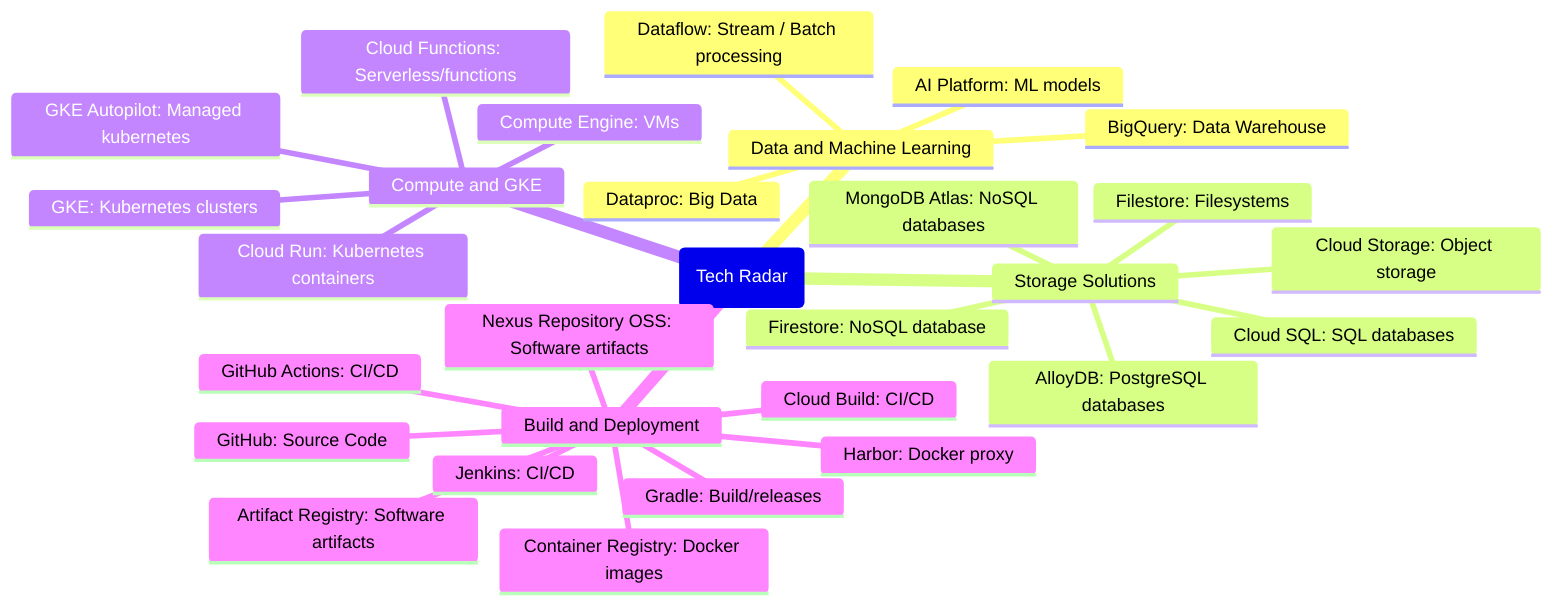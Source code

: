 mindmap
root(Tech Radar)
  Data and Machine Learning
  ::icon(fa-solid fa-chart-pie)
    BigQuery: Data Warehouse
    AI Platform: ML models
    Dataflow: Stream / Batch processing
    Dataproc: Big Data
  Storage Solutions
  ::icon(fa-solid fa-database)
    Cloud Storage: Object storage
    Filestore: Filesystems
    Cloud SQL: SQL databases
    AlloyDB: PostgreSQL databases
    MongoDB Atlas: NoSQL databases
    Firestore: NoSQL database
  Compute and GKE
    ::icon(fa-solid fa-microchip)
    GKE: Kubernetes clusters
    GKE Autopilot: Managed kubernetes
    Compute Engine: VMs
    Cloud Functions: Serverless/functions
    Cloud Run: Kubernetes containers
  Build and Deployment
  ::icon(fa-brands fa-github)
    Cloud Build: CI/CD
    Artifact Registry: Software artifacts
    Container Registry: Docker images
    GitHub: Source Code
    GitHub Actions: CI/CD
    Jenkins: CI/CD
    Gradle: Build/releases
    Harbor: Docker proxy
    Nexus Repository OSS: Software artifacts